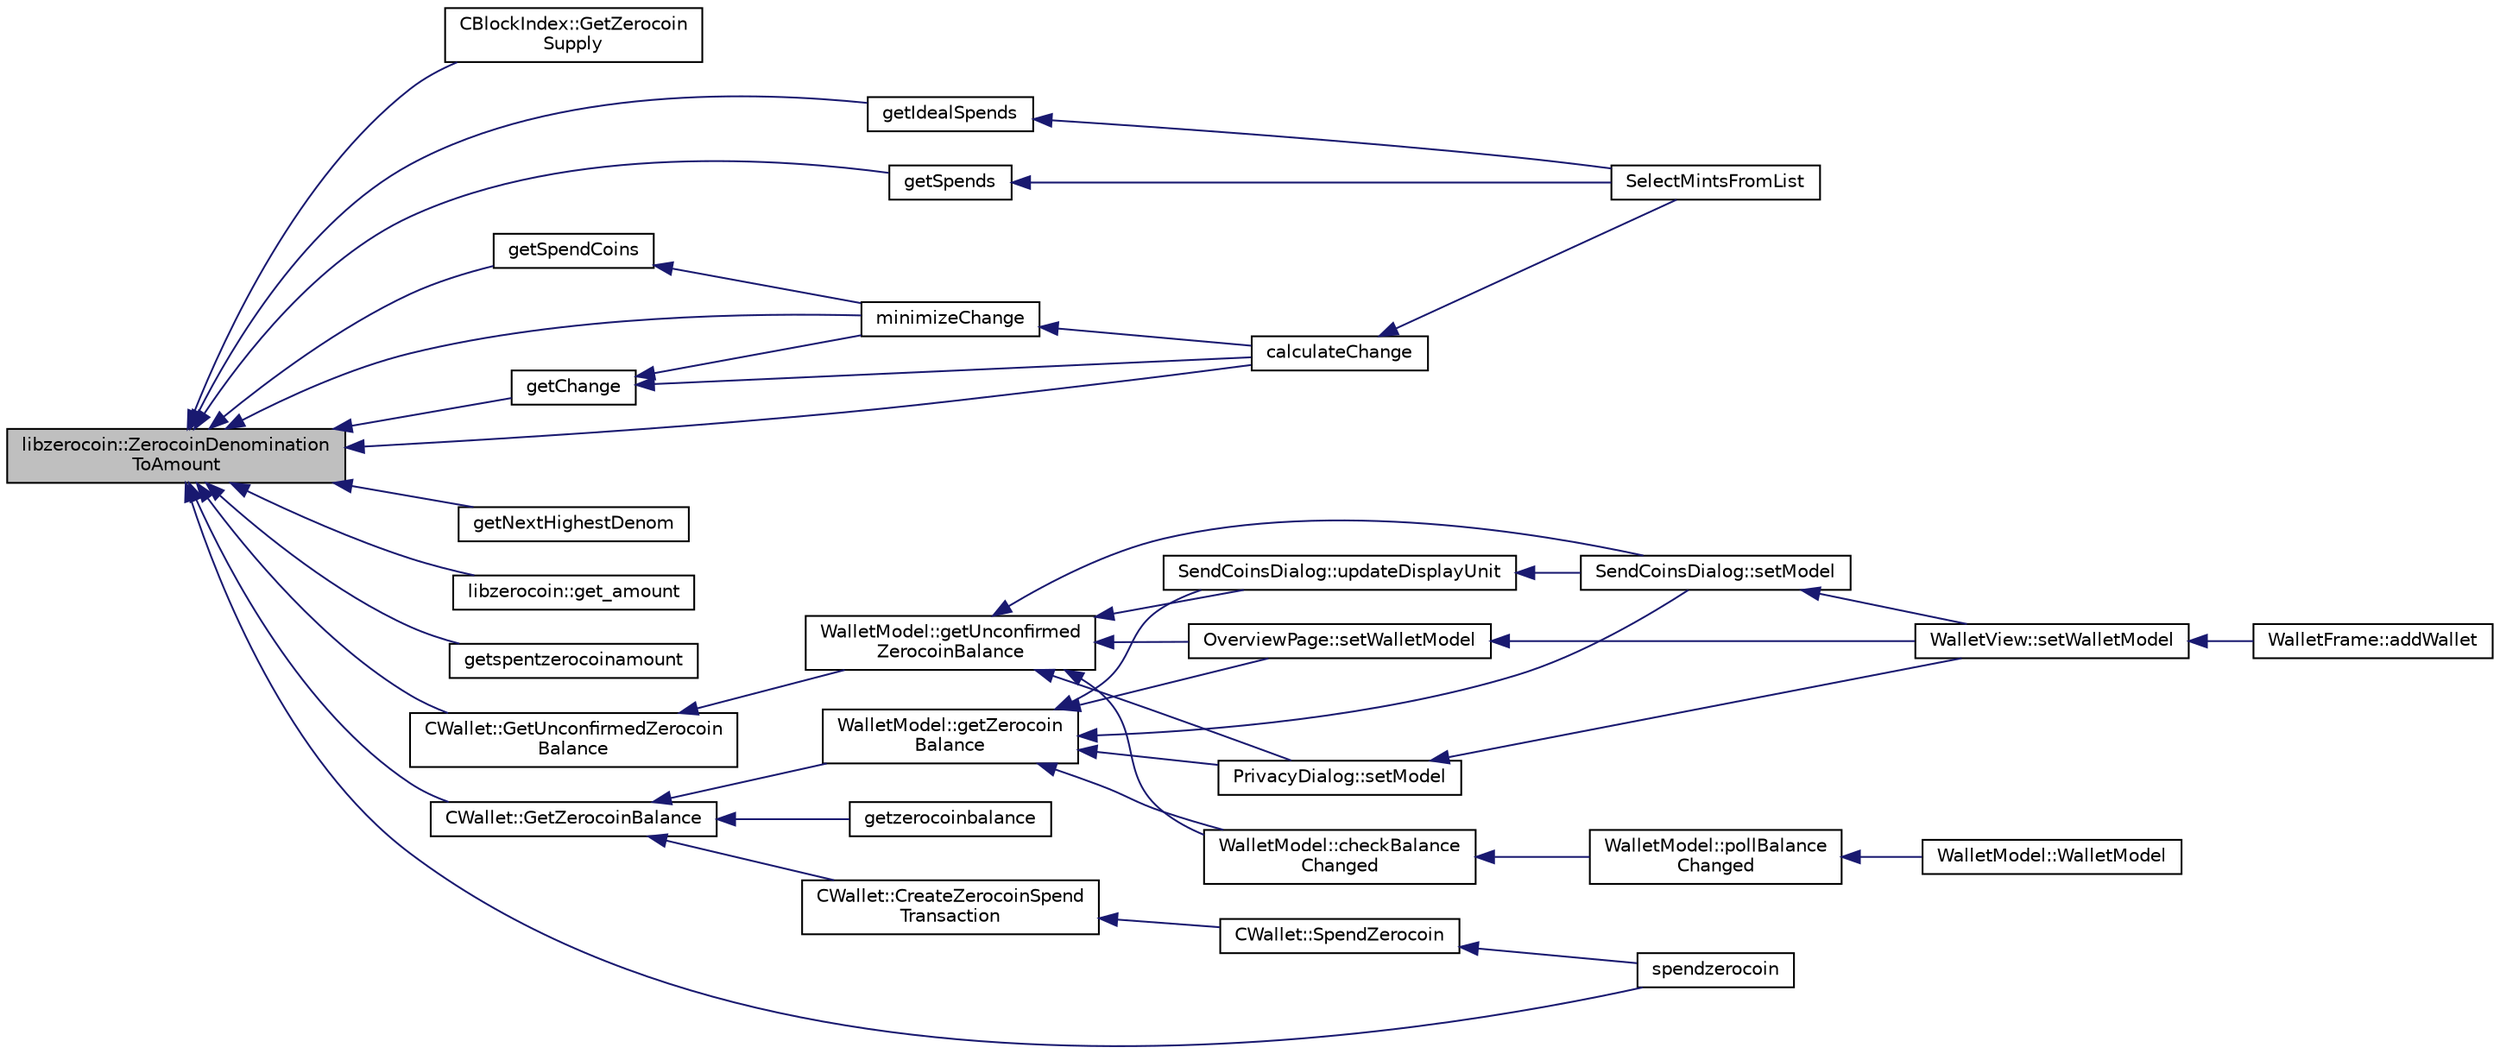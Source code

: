 digraph "libzerocoin::ZerocoinDenominationToAmount"
{
  edge [fontname="Helvetica",fontsize="10",labelfontname="Helvetica",labelfontsize="10"];
  node [fontname="Helvetica",fontsize="10",shape=record];
  rankdir="LR";
  Node192 [label="libzerocoin::ZerocoinDenomination\lToAmount",height=0.2,width=0.4,color="black", fillcolor="grey75", style="filled", fontcolor="black"];
  Node192 -> Node193 [dir="back",color="midnightblue",fontsize="10",style="solid",fontname="Helvetica"];
  Node193 [label="CBlockIndex::GetZerocoin\lSupply",height=0.2,width=0.4,color="black", fillcolor="white", style="filled",URL="$class_c_block_index.html#ac164ec0f41e20b6f1fdce4ac5d4eadc4"];
  Node192 -> Node194 [dir="back",color="midnightblue",fontsize="10",style="solid",fontname="Helvetica"];
  Node194 [label="getSpendCoins",height=0.2,width=0.4,color="black", fillcolor="white", style="filled",URL="$denomination__functions_8cpp.html#a317a22bc8cf40ac164c2704cf7a9f87a"];
  Node194 -> Node195 [dir="back",color="midnightblue",fontsize="10",style="solid",fontname="Helvetica"];
  Node195 [label="minimizeChange",height=0.2,width=0.4,color="black", fillcolor="white", style="filled",URL="$denomination__functions_8cpp.html#a4984e77265c9f9a0302b86d9ed8e0cb4"];
  Node195 -> Node196 [dir="back",color="midnightblue",fontsize="10",style="solid",fontname="Helvetica"];
  Node196 [label="calculateChange",height=0.2,width=0.4,color="black", fillcolor="white", style="filled",URL="$denomination__functions_8h.html#ad63ca223f7f06fc93de604662d54d7fd"];
  Node196 -> Node197 [dir="back",color="midnightblue",fontsize="10",style="solid",fontname="Helvetica"];
  Node197 [label="SelectMintsFromList",height=0.2,width=0.4,color="black", fillcolor="white", style="filled",URL="$denomination__functions_8h.html#a76403a7bb4c60f165d5925ed643a67a7"];
  Node192 -> Node198 [dir="back",color="midnightblue",fontsize="10",style="solid",fontname="Helvetica"];
  Node198 [label="getChange",height=0.2,width=0.4,color="black", fillcolor="white", style="filled",URL="$denomination__functions_8cpp.html#a7cc7c1d1f067baa67c3d07e51a01a23b"];
  Node198 -> Node195 [dir="back",color="midnightblue",fontsize="10",style="solid",fontname="Helvetica"];
  Node198 -> Node196 [dir="back",color="midnightblue",fontsize="10",style="solid",fontname="Helvetica"];
  Node192 -> Node199 [dir="back",color="midnightblue",fontsize="10",style="solid",fontname="Helvetica"];
  Node199 [label="getIdealSpends",height=0.2,width=0.4,color="black", fillcolor="white", style="filled",URL="$denomination__functions_8cpp.html#a03cd990a7a83a0c634a42941e5bdeab2"];
  Node199 -> Node197 [dir="back",color="midnightblue",fontsize="10",style="solid",fontname="Helvetica"];
  Node192 -> Node200 [dir="back",color="midnightblue",fontsize="10",style="solid",fontname="Helvetica"];
  Node200 [label="getSpends",height=0.2,width=0.4,color="black", fillcolor="white", style="filled",URL="$denomination__functions_8cpp.html#a0a0d845289d8a65eeacd95eb4fbb3b44"];
  Node200 -> Node197 [dir="back",color="midnightblue",fontsize="10",style="solid",fontname="Helvetica"];
  Node192 -> Node201 [dir="back",color="midnightblue",fontsize="10",style="solid",fontname="Helvetica"];
  Node201 [label="getNextHighestDenom",height=0.2,width=0.4,color="black", fillcolor="white", style="filled",URL="$denomination__functions_8cpp.html#abc1c5f722b799579f825e2ea6fd96917"];
  Node192 -> Node195 [dir="back",color="midnightblue",fontsize="10",style="solid",fontname="Helvetica"];
  Node192 -> Node196 [dir="back",color="midnightblue",fontsize="10",style="solid",fontname="Helvetica"];
  Node192 -> Node202 [dir="back",color="midnightblue",fontsize="10",style="solid",fontname="Helvetica"];
  Node202 [label="libzerocoin::get_amount",height=0.2,width=0.4,color="black", fillcolor="white", style="filled",URL="$namespacelibzerocoin.html#ad4134490b1b334c1c1bc38dcf06a8a05"];
  Node192 -> Node203 [dir="back",color="midnightblue",fontsize="10",style="solid",fontname="Helvetica"];
  Node203 [label="getspentzerocoinamount",height=0.2,width=0.4,color="black", fillcolor="white", style="filled",URL="$rpcrawtransaction_8cpp.html#af1e6a7813ea10b5897295724b9f06dfb"];
  Node192 -> Node204 [dir="back",color="midnightblue",fontsize="10",style="solid",fontname="Helvetica"];
  Node204 [label="spendzerocoin",height=0.2,width=0.4,color="black", fillcolor="white", style="filled",URL="$rpcwallet_8cpp.html#adea64c692ec279a1a3a2c9143f264955"];
  Node192 -> Node205 [dir="back",color="midnightblue",fontsize="10",style="solid",fontname="Helvetica"];
  Node205 [label="CWallet::GetZerocoinBalance",height=0.2,width=0.4,color="black", fillcolor="white", style="filled",URL="$group___actions.html#gaba22138d6c6eabe35feed7570a78ee7d"];
  Node205 -> Node206 [dir="back",color="midnightblue",fontsize="10",style="solid",fontname="Helvetica"];
  Node206 [label="WalletModel::getZerocoin\lBalance",height=0.2,width=0.4,color="black", fillcolor="white", style="filled",URL="$class_wallet_model.html#a9f75dd612381206f905a74de2c5be93a"];
  Node206 -> Node207 [dir="back",color="midnightblue",fontsize="10",style="solid",fontname="Helvetica"];
  Node207 [label="OverviewPage::setWalletModel",height=0.2,width=0.4,color="black", fillcolor="white", style="filled",URL="$class_overview_page.html#a2ed52a3a87e9c74fee38fa873c9bc71f"];
  Node207 -> Node208 [dir="back",color="midnightblue",fontsize="10",style="solid",fontname="Helvetica"];
  Node208 [label="WalletView::setWalletModel",height=0.2,width=0.4,color="black", fillcolor="white", style="filled",URL="$class_wallet_view.html#a0a37ff693a4f9c1e5ddc23f9cd3913be",tooltip="Set the wallet model. "];
  Node208 -> Node209 [dir="back",color="midnightblue",fontsize="10",style="solid",fontname="Helvetica"];
  Node209 [label="WalletFrame::addWallet",height=0.2,width=0.4,color="black", fillcolor="white", style="filled",URL="$class_wallet_frame.html#aa199c3f27654199d84c365cf86167d86"];
  Node206 -> Node210 [dir="back",color="midnightblue",fontsize="10",style="solid",fontname="Helvetica"];
  Node210 [label="PrivacyDialog::setModel",height=0.2,width=0.4,color="black", fillcolor="white", style="filled",URL="$class_privacy_dialog.html#a7a2e2a84934e59ff1ff88de325036472"];
  Node210 -> Node208 [dir="back",color="midnightblue",fontsize="10",style="solid",fontname="Helvetica"];
  Node206 -> Node211 [dir="back",color="midnightblue",fontsize="10",style="solid",fontname="Helvetica"];
  Node211 [label="SendCoinsDialog::setModel",height=0.2,width=0.4,color="black", fillcolor="white", style="filled",URL="$class_send_coins_dialog.html#a73a6c1b1850a334ee652ac167713a2aa"];
  Node211 -> Node208 [dir="back",color="midnightblue",fontsize="10",style="solid",fontname="Helvetica"];
  Node206 -> Node212 [dir="back",color="midnightblue",fontsize="10",style="solid",fontname="Helvetica"];
  Node212 [label="SendCoinsDialog::updateDisplayUnit",height=0.2,width=0.4,color="black", fillcolor="white", style="filled",URL="$class_send_coins_dialog.html#a74815ad8502b126200b6fd2e59e9f042"];
  Node212 -> Node211 [dir="back",color="midnightblue",fontsize="10",style="solid",fontname="Helvetica"];
  Node206 -> Node213 [dir="back",color="midnightblue",fontsize="10",style="solid",fontname="Helvetica"];
  Node213 [label="WalletModel::checkBalance\lChanged",height=0.2,width=0.4,color="black", fillcolor="white", style="filled",URL="$class_wallet_model.html#adcc4eb8cd71cb4de223621866bb7fb7d"];
  Node213 -> Node214 [dir="back",color="midnightblue",fontsize="10",style="solid",fontname="Helvetica"];
  Node214 [label="WalletModel::pollBalance\lChanged",height=0.2,width=0.4,color="black", fillcolor="white", style="filled",URL="$class_wallet_model.html#a51469b2d95cfd4bc0a14ee456fca7b95"];
  Node214 -> Node215 [dir="back",color="midnightblue",fontsize="10",style="solid",fontname="Helvetica"];
  Node215 [label="WalletModel::WalletModel",height=0.2,width=0.4,color="black", fillcolor="white", style="filled",URL="$class_wallet_model.html#af50d9654d2f20e4e4f0789dcb64ad6b1"];
  Node205 -> Node216 [dir="back",color="midnightblue",fontsize="10",style="solid",fontname="Helvetica"];
  Node216 [label="getzerocoinbalance",height=0.2,width=0.4,color="black", fillcolor="white", style="filled",URL="$rpcwallet_8cpp.html#a94a1d2efd030ba11d4c1340d5e1bef6f"];
  Node205 -> Node217 [dir="back",color="midnightblue",fontsize="10",style="solid",fontname="Helvetica"];
  Node217 [label="CWallet::CreateZerocoinSpend\lTransaction",height=0.2,width=0.4,color="black", fillcolor="white", style="filled",URL="$class_c_wallet.html#a7dfcafe767983d2be451af8ea15dda94"];
  Node217 -> Node218 [dir="back",color="midnightblue",fontsize="10",style="solid",fontname="Helvetica"];
  Node218 [label="CWallet::SpendZerocoin",height=0.2,width=0.4,color="black", fillcolor="white", style="filled",URL="$class_c_wallet.html#aedd0ae4e683ee642272e170b7afd33fe"];
  Node218 -> Node204 [dir="back",color="midnightblue",fontsize="10",style="solid",fontname="Helvetica"];
  Node192 -> Node219 [dir="back",color="midnightblue",fontsize="10",style="solid",fontname="Helvetica"];
  Node219 [label="CWallet::GetUnconfirmedZerocoin\lBalance",height=0.2,width=0.4,color="black", fillcolor="white", style="filled",URL="$group___actions.html#ga3f3fbeab349ab9f1a9bc45f1f7aea691"];
  Node219 -> Node220 [dir="back",color="midnightblue",fontsize="10",style="solid",fontname="Helvetica"];
  Node220 [label="WalletModel::getUnconfirmed\lZerocoinBalance",height=0.2,width=0.4,color="black", fillcolor="white", style="filled",URL="$class_wallet_model.html#a33e712aa6733a7bc8bb1a62973ce980a"];
  Node220 -> Node207 [dir="back",color="midnightblue",fontsize="10",style="solid",fontname="Helvetica"];
  Node220 -> Node210 [dir="back",color="midnightblue",fontsize="10",style="solid",fontname="Helvetica"];
  Node220 -> Node211 [dir="back",color="midnightblue",fontsize="10",style="solid",fontname="Helvetica"];
  Node220 -> Node212 [dir="back",color="midnightblue",fontsize="10",style="solid",fontname="Helvetica"];
  Node220 -> Node213 [dir="back",color="midnightblue",fontsize="10",style="solid",fontname="Helvetica"];
}
